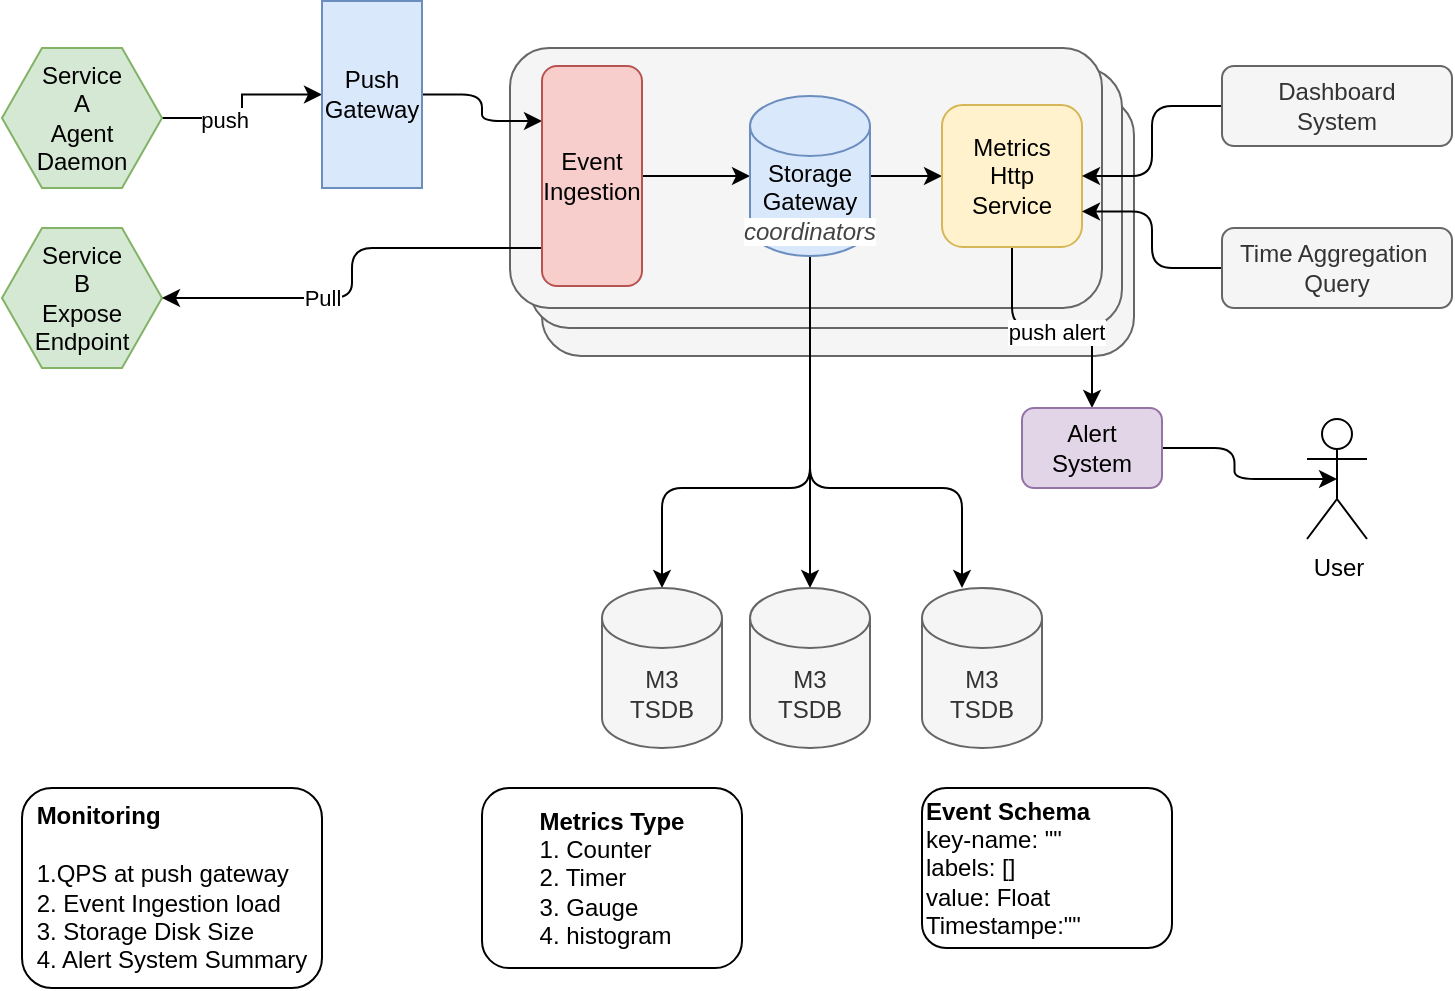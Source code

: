 <mxfile version="17.2.4" type="device"><diagram id="YJG4vUhCQqCNb07OBcmd" name="Page-1"><mxGraphModel dx="946" dy="619" grid="1" gridSize="10" guides="1" tooltips="1" connect="1" arrows="1" fold="1" page="1" pageScale="1" pageWidth="827" pageHeight="1169" math="0" shadow="0"><root><mxCell id="0"/><mxCell id="1" parent="0"/><mxCell id="qalJlzVnNFVhEeZtzN8g-37" value="" style="rounded=1;whiteSpace=wrap;html=1;fillColor=#f5f5f5;fontColor=#333333;strokeColor=#666666;" vertex="1" parent="1"><mxGeometry x="310" y="64" width="296" height="130" as="geometry"/></mxCell><mxCell id="qalJlzVnNFVhEeZtzN8g-25" value="" style="rounded=1;whiteSpace=wrap;html=1;fillColor=#f5f5f5;fontColor=#333333;strokeColor=#666666;" vertex="1" parent="1"><mxGeometry x="304" y="50" width="296" height="130" as="geometry"/></mxCell><mxCell id="qalJlzVnNFVhEeZtzN8g-16" value="" style="rounded=1;whiteSpace=wrap;html=1;fillColor=#f5f5f5;fontColor=#333333;strokeColor=#666666;" vertex="1" parent="1"><mxGeometry x="294" y="40" width="296" height="130" as="geometry"/></mxCell><mxCell id="qalJlzVnNFVhEeZtzN8g-4" style="edgeStyle=orthogonalEdgeStyle;rounded=0;orthogonalLoop=1;jettySize=auto;html=1;entryX=0;entryY=0.5;entryDx=0;entryDy=0;" edge="1" parent="1" source="qalJlzVnNFVhEeZtzN8g-1" target="qalJlzVnNFVhEeZtzN8g-3"><mxGeometry relative="1" as="geometry"/></mxCell><mxCell id="qalJlzVnNFVhEeZtzN8g-5" value="push" style="edgeLabel;html=1;align=center;verticalAlign=middle;resizable=0;points=[];" vertex="1" connectable="0" parent="qalJlzVnNFVhEeZtzN8g-4"><mxGeometry x="-0.325" y="-1" relative="1" as="geometry"><mxPoint as="offset"/></mxGeometry></mxCell><mxCell id="qalJlzVnNFVhEeZtzN8g-1" value="Service&lt;br&gt;A&lt;br&gt;Agent&lt;br&gt;Daemon" style="shape=hexagon;perimeter=hexagonPerimeter2;whiteSpace=wrap;html=1;fixedSize=1;fillColor=#d5e8d4;strokeColor=#82b366;" vertex="1" parent="1"><mxGeometry x="40" y="40" width="80" height="70" as="geometry"/></mxCell><mxCell id="qalJlzVnNFVhEeZtzN8g-2" value="Service&lt;br&gt;B&lt;br&gt;Expose&lt;br&gt;Endpoint" style="shape=hexagon;perimeter=hexagonPerimeter2;whiteSpace=wrap;html=1;fixedSize=1;fillColor=#d5e8d4;strokeColor=#82b366;" vertex="1" parent="1"><mxGeometry x="40" y="130" width="80" height="70" as="geometry"/></mxCell><mxCell id="qalJlzVnNFVhEeZtzN8g-7" style="edgeStyle=orthogonalEdgeStyle;rounded=1;orthogonalLoop=1;jettySize=auto;html=1;entryX=0;entryY=0.25;entryDx=0;entryDy=0;" edge="1" parent="1" source="qalJlzVnNFVhEeZtzN8g-3" target="qalJlzVnNFVhEeZtzN8g-6"><mxGeometry relative="1" as="geometry"/></mxCell><mxCell id="qalJlzVnNFVhEeZtzN8g-3" value="Push&lt;br&gt;Gateway" style="rounded=0;whiteSpace=wrap;html=1;fillColor=#dae8fc;strokeColor=#6c8ebf;" vertex="1" parent="1"><mxGeometry x="200" y="16.5" width="50" height="93.5" as="geometry"/></mxCell><mxCell id="qalJlzVnNFVhEeZtzN8g-8" style="edgeStyle=orthogonalEdgeStyle;orthogonalLoop=1;jettySize=auto;html=1;rounded=1;" edge="1" parent="1" source="qalJlzVnNFVhEeZtzN8g-6" target="qalJlzVnNFVhEeZtzN8g-2"><mxGeometry relative="1" as="geometry"><Array as="points"><mxPoint x="215" y="140"/><mxPoint x="215" y="165"/></Array></mxGeometry></mxCell><mxCell id="qalJlzVnNFVhEeZtzN8g-9" value="Pull" style="edgeLabel;html=1;align=center;verticalAlign=middle;resizable=0;points=[];" vertex="1" connectable="0" parent="qalJlzVnNFVhEeZtzN8g-8"><mxGeometry x="0.256" relative="1" as="geometry"><mxPoint as="offset"/></mxGeometry></mxCell><mxCell id="qalJlzVnNFVhEeZtzN8g-11" style="edgeStyle=orthogonalEdgeStyle;rounded=1;orthogonalLoop=1;jettySize=auto;html=1;entryX=0;entryY=0.5;entryDx=0;entryDy=0;entryPerimeter=0;" edge="1" parent="1" source="qalJlzVnNFVhEeZtzN8g-6" target="qalJlzVnNFVhEeZtzN8g-10"><mxGeometry relative="1" as="geometry"/></mxCell><mxCell id="qalJlzVnNFVhEeZtzN8g-6" value="Event&lt;br&gt;Ingestion" style="rounded=1;whiteSpace=wrap;html=1;fillColor=#f8cecc;strokeColor=#b85450;" vertex="1" parent="1"><mxGeometry x="310" y="49" width="50" height="110" as="geometry"/></mxCell><mxCell id="qalJlzVnNFVhEeZtzN8g-13" style="edgeStyle=orthogonalEdgeStyle;rounded=1;orthogonalLoop=1;jettySize=auto;html=1;entryX=0;entryY=0.5;entryDx=0;entryDy=0;" edge="1" parent="1" source="qalJlzVnNFVhEeZtzN8g-10" target="qalJlzVnNFVhEeZtzN8g-12"><mxGeometry relative="1" as="geometry"/></mxCell><mxCell id="qalJlzVnNFVhEeZtzN8g-22" style="edgeStyle=orthogonalEdgeStyle;rounded=1;orthogonalLoop=1;jettySize=auto;html=1;" edge="1" parent="1" source="qalJlzVnNFVhEeZtzN8g-10" target="qalJlzVnNFVhEeZtzN8g-20"><mxGeometry relative="1" as="geometry"><Array as="points"><mxPoint x="444" y="260"/><mxPoint x="520" y="260"/></Array></mxGeometry></mxCell><mxCell id="qalJlzVnNFVhEeZtzN8g-24" style="edgeStyle=orthogonalEdgeStyle;rounded=1;orthogonalLoop=1;jettySize=auto;html=1;" edge="1" parent="1" source="qalJlzVnNFVhEeZtzN8g-10" target="qalJlzVnNFVhEeZtzN8g-17"><mxGeometry relative="1" as="geometry"><Array as="points"><mxPoint x="444" y="260"/><mxPoint x="370" y="260"/></Array></mxGeometry></mxCell><mxCell id="qalJlzVnNFVhEeZtzN8g-36" style="edgeStyle=orthogonalEdgeStyle;rounded=1;orthogonalLoop=1;jettySize=auto;html=1;" edge="1" parent="1" source="qalJlzVnNFVhEeZtzN8g-10" target="qalJlzVnNFVhEeZtzN8g-19"><mxGeometry relative="1" as="geometry"/></mxCell><mxCell id="qalJlzVnNFVhEeZtzN8g-10" value="Storage&lt;br&gt;Gateway&lt;br&gt;&lt;span style=&quot;color: rgb(68 , 68 , 68) ; font-family: &amp;#34;verdana&amp;#34; , &amp;#34;system-ui&amp;#34; , , &amp;#34;segoe ui&amp;#34; , &amp;#34;roboto&amp;#34; , &amp;#34;oxygen&amp;#34; , &amp;#34;ubuntu&amp;#34; , &amp;#34;cantarell&amp;#34; , &amp;#34;open sans&amp;#34; , &amp;#34;helvetica neue&amp;#34; , sans-serif ; font-style: italic ; text-align: left ; background-color: rgb(255 , 255 , 255)&quot;&gt;coordinators&lt;/span&gt;" style="shape=cylinder3;whiteSpace=wrap;html=1;boundedLbl=1;backgroundOutline=1;size=15;fillColor=#dae8fc;strokeColor=#6c8ebf;" vertex="1" parent="1"><mxGeometry x="414" y="64" width="60" height="80" as="geometry"/></mxCell><mxCell id="qalJlzVnNFVhEeZtzN8g-26" style="edgeStyle=orthogonalEdgeStyle;rounded=1;orthogonalLoop=1;jettySize=auto;html=1;entryX=0.5;entryY=0;entryDx=0;entryDy=0;" edge="1" parent="1" source="qalJlzVnNFVhEeZtzN8g-12" target="qalJlzVnNFVhEeZtzN8g-14"><mxGeometry relative="1" as="geometry"/></mxCell><mxCell id="qalJlzVnNFVhEeZtzN8g-35" value="push alert" style="edgeLabel;html=1;align=center;verticalAlign=middle;resizable=0;points=[];" vertex="1" connectable="0" parent="qalJlzVnNFVhEeZtzN8g-26"><mxGeometry x="0.027" y="-2" relative="1" as="geometry"><mxPoint as="offset"/></mxGeometry></mxCell><mxCell id="qalJlzVnNFVhEeZtzN8g-12" value="Metrics&lt;br&gt;Http&lt;br&gt;Service" style="rounded=1;whiteSpace=wrap;html=1;fillColor=#fff2cc;strokeColor=#d6b656;" vertex="1" parent="1"><mxGeometry x="510" y="68.5" width="70" height="71" as="geometry"/></mxCell><mxCell id="qalJlzVnNFVhEeZtzN8g-28" style="edgeStyle=orthogonalEdgeStyle;rounded=1;orthogonalLoop=1;jettySize=auto;html=1;entryX=0.5;entryY=0.5;entryDx=0;entryDy=0;entryPerimeter=0;" edge="1" parent="1" source="qalJlzVnNFVhEeZtzN8g-14" target="qalJlzVnNFVhEeZtzN8g-27"><mxGeometry relative="1" as="geometry"/></mxCell><mxCell id="qalJlzVnNFVhEeZtzN8g-14" value="Alert&lt;br&gt;System" style="rounded=1;whiteSpace=wrap;html=1;fillColor=#e1d5e7;strokeColor=#9673a6;" vertex="1" parent="1"><mxGeometry x="550" y="220" width="70" height="40" as="geometry"/></mxCell><mxCell id="qalJlzVnNFVhEeZtzN8g-17" value="M3&lt;br&gt;TSDB" style="shape=cylinder3;whiteSpace=wrap;html=1;boundedLbl=1;backgroundOutline=1;size=15;fillColor=#f5f5f5;fontColor=#333333;strokeColor=#666666;" vertex="1" parent="1"><mxGeometry x="340" y="310" width="60" height="80" as="geometry"/></mxCell><mxCell id="qalJlzVnNFVhEeZtzN8g-19" value="M3&lt;br&gt;TSDB" style="shape=cylinder3;whiteSpace=wrap;html=1;boundedLbl=1;backgroundOutline=1;size=15;fillColor=#f5f5f5;fontColor=#333333;strokeColor=#666666;" vertex="1" parent="1"><mxGeometry x="414" y="310" width="60" height="80" as="geometry"/></mxCell><mxCell id="qalJlzVnNFVhEeZtzN8g-20" value="M3&lt;br&gt;TSDB" style="shape=cylinder3;whiteSpace=wrap;html=1;boundedLbl=1;backgroundOutline=1;size=15;fillColor=#f5f5f5;fontColor=#333333;strokeColor=#666666;" vertex="1" parent="1"><mxGeometry x="500" y="310" width="60" height="80" as="geometry"/></mxCell><mxCell id="qalJlzVnNFVhEeZtzN8g-27" value="User" style="shape=umlActor;verticalLabelPosition=bottom;verticalAlign=top;html=1;outlineConnect=0;" vertex="1" parent="1"><mxGeometry x="692.5" y="225.5" width="30" height="60" as="geometry"/></mxCell><mxCell id="qalJlzVnNFVhEeZtzN8g-32" style="edgeStyle=orthogonalEdgeStyle;rounded=1;orthogonalLoop=1;jettySize=auto;html=1;entryX=1;entryY=0.5;entryDx=0;entryDy=0;" edge="1" parent="1" source="qalJlzVnNFVhEeZtzN8g-31" target="qalJlzVnNFVhEeZtzN8g-12"><mxGeometry relative="1" as="geometry"/></mxCell><mxCell id="qalJlzVnNFVhEeZtzN8g-31" value="Dashboard&lt;br&gt;System" style="rounded=1;whiteSpace=wrap;html=1;fillColor=#f5f5f5;fontColor=#333333;strokeColor=#666666;" vertex="1" parent="1"><mxGeometry x="650" y="49" width="115" height="40" as="geometry"/></mxCell><mxCell id="qalJlzVnNFVhEeZtzN8g-34" style="edgeStyle=orthogonalEdgeStyle;rounded=1;orthogonalLoop=1;jettySize=auto;html=1;entryX=1;entryY=0.75;entryDx=0;entryDy=0;" edge="1" parent="1" source="qalJlzVnNFVhEeZtzN8g-33" target="qalJlzVnNFVhEeZtzN8g-12"><mxGeometry relative="1" as="geometry"/></mxCell><mxCell id="qalJlzVnNFVhEeZtzN8g-33" value="Time Aggregation&amp;nbsp;&lt;br&gt;Query" style="rounded=1;whiteSpace=wrap;html=1;fillColor=#f5f5f5;fontColor=#333333;strokeColor=#666666;" vertex="1" parent="1"><mxGeometry x="650" y="130" width="115" height="40" as="geometry"/></mxCell><mxCell id="qalJlzVnNFVhEeZtzN8g-38" value="&lt;div style=&quot;text-align: left&quot;&gt;&lt;span&gt;&lt;b&gt;Metrics Type&lt;/b&gt;&lt;/span&gt;&lt;/div&gt;&lt;div style=&quot;text-align: left&quot;&gt;&lt;span&gt;1. Counter&lt;/span&gt;&lt;/div&gt;&lt;div style=&quot;text-align: left&quot;&gt;&lt;span&gt;2. Timer&lt;/span&gt;&lt;/div&gt;&lt;div style=&quot;text-align: left&quot;&gt;&lt;span&gt;3. Gauge&lt;/span&gt;&lt;/div&gt;&lt;div style=&quot;text-align: left&quot;&gt;&lt;span&gt;4.&amp;nbsp;&lt;/span&gt;&lt;span&gt;histogram&lt;/span&gt;&lt;/div&gt;" style="rounded=1;whiteSpace=wrap;html=1;" vertex="1" parent="1"><mxGeometry x="280" y="410" width="130" height="90" as="geometry"/></mxCell><mxCell id="qalJlzVnNFVhEeZtzN8g-39" value="&lt;div style=&quot;text-align: left&quot;&gt;&lt;b&gt;Monitoring&lt;/b&gt;&lt;/div&gt;&lt;div style=&quot;text-align: left&quot;&gt;&lt;b&gt;&lt;br&gt;&lt;/b&gt;&lt;/div&gt;&lt;div style=&quot;text-align: left&quot;&gt;&lt;span&gt;1.QPS at push gateway&lt;br&gt;&lt;/span&gt;&lt;/div&gt;&lt;div style=&quot;text-align: left&quot;&gt;&lt;span&gt;2. Event Ingestion load&lt;/span&gt;&lt;/div&gt;&lt;div style=&quot;text-align: left&quot;&gt;&lt;span&gt;3. Storage Disk Size&lt;/span&gt;&lt;/div&gt;&lt;div style=&quot;text-align: left&quot;&gt;&lt;span&gt;4. Alert System Summary&lt;/span&gt;&lt;/div&gt;" style="rounded=1;whiteSpace=wrap;html=1;" vertex="1" parent="1"><mxGeometry x="50" y="410" width="150" height="100" as="geometry"/></mxCell><mxCell id="qalJlzVnNFVhEeZtzN8g-40" value="&lt;b&gt;Event Schema&lt;/b&gt;&lt;br&gt;key-name: &quot;&quot;&lt;br&gt;labels: []&lt;br&gt;value: Float&lt;br&gt;Timestampe:&quot;&quot;" style="rounded=1;whiteSpace=wrap;html=1;align=left;" vertex="1" parent="1"><mxGeometry x="500" y="410" width="125" height="80" as="geometry"/></mxCell></root></mxGraphModel></diagram></mxfile>